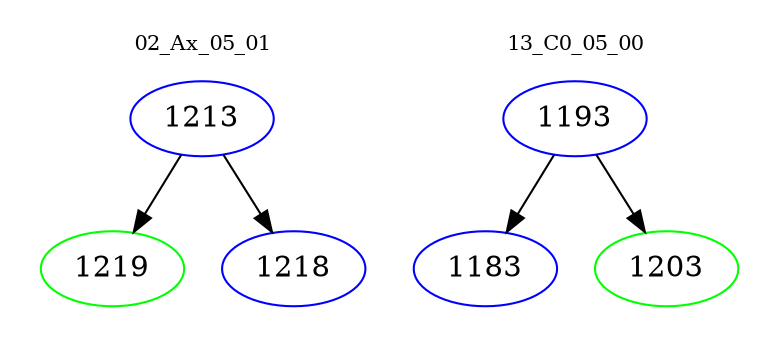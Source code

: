 digraph{
subgraph cluster_0 {
color = white
label = "02_Ax_05_01";
fontsize=10;
T0_1213 [label="1213", color="blue"]
T0_1213 -> T0_1219 [color="black"]
T0_1219 [label="1219", color="green"]
T0_1213 -> T0_1218 [color="black"]
T0_1218 [label="1218", color="blue"]
}
subgraph cluster_1 {
color = white
label = "13_C0_05_00";
fontsize=10;
T1_1193 [label="1193", color="blue"]
T1_1193 -> T1_1183 [color="black"]
T1_1183 [label="1183", color="blue"]
T1_1193 -> T1_1203 [color="black"]
T1_1203 [label="1203", color="green"]
}
}
